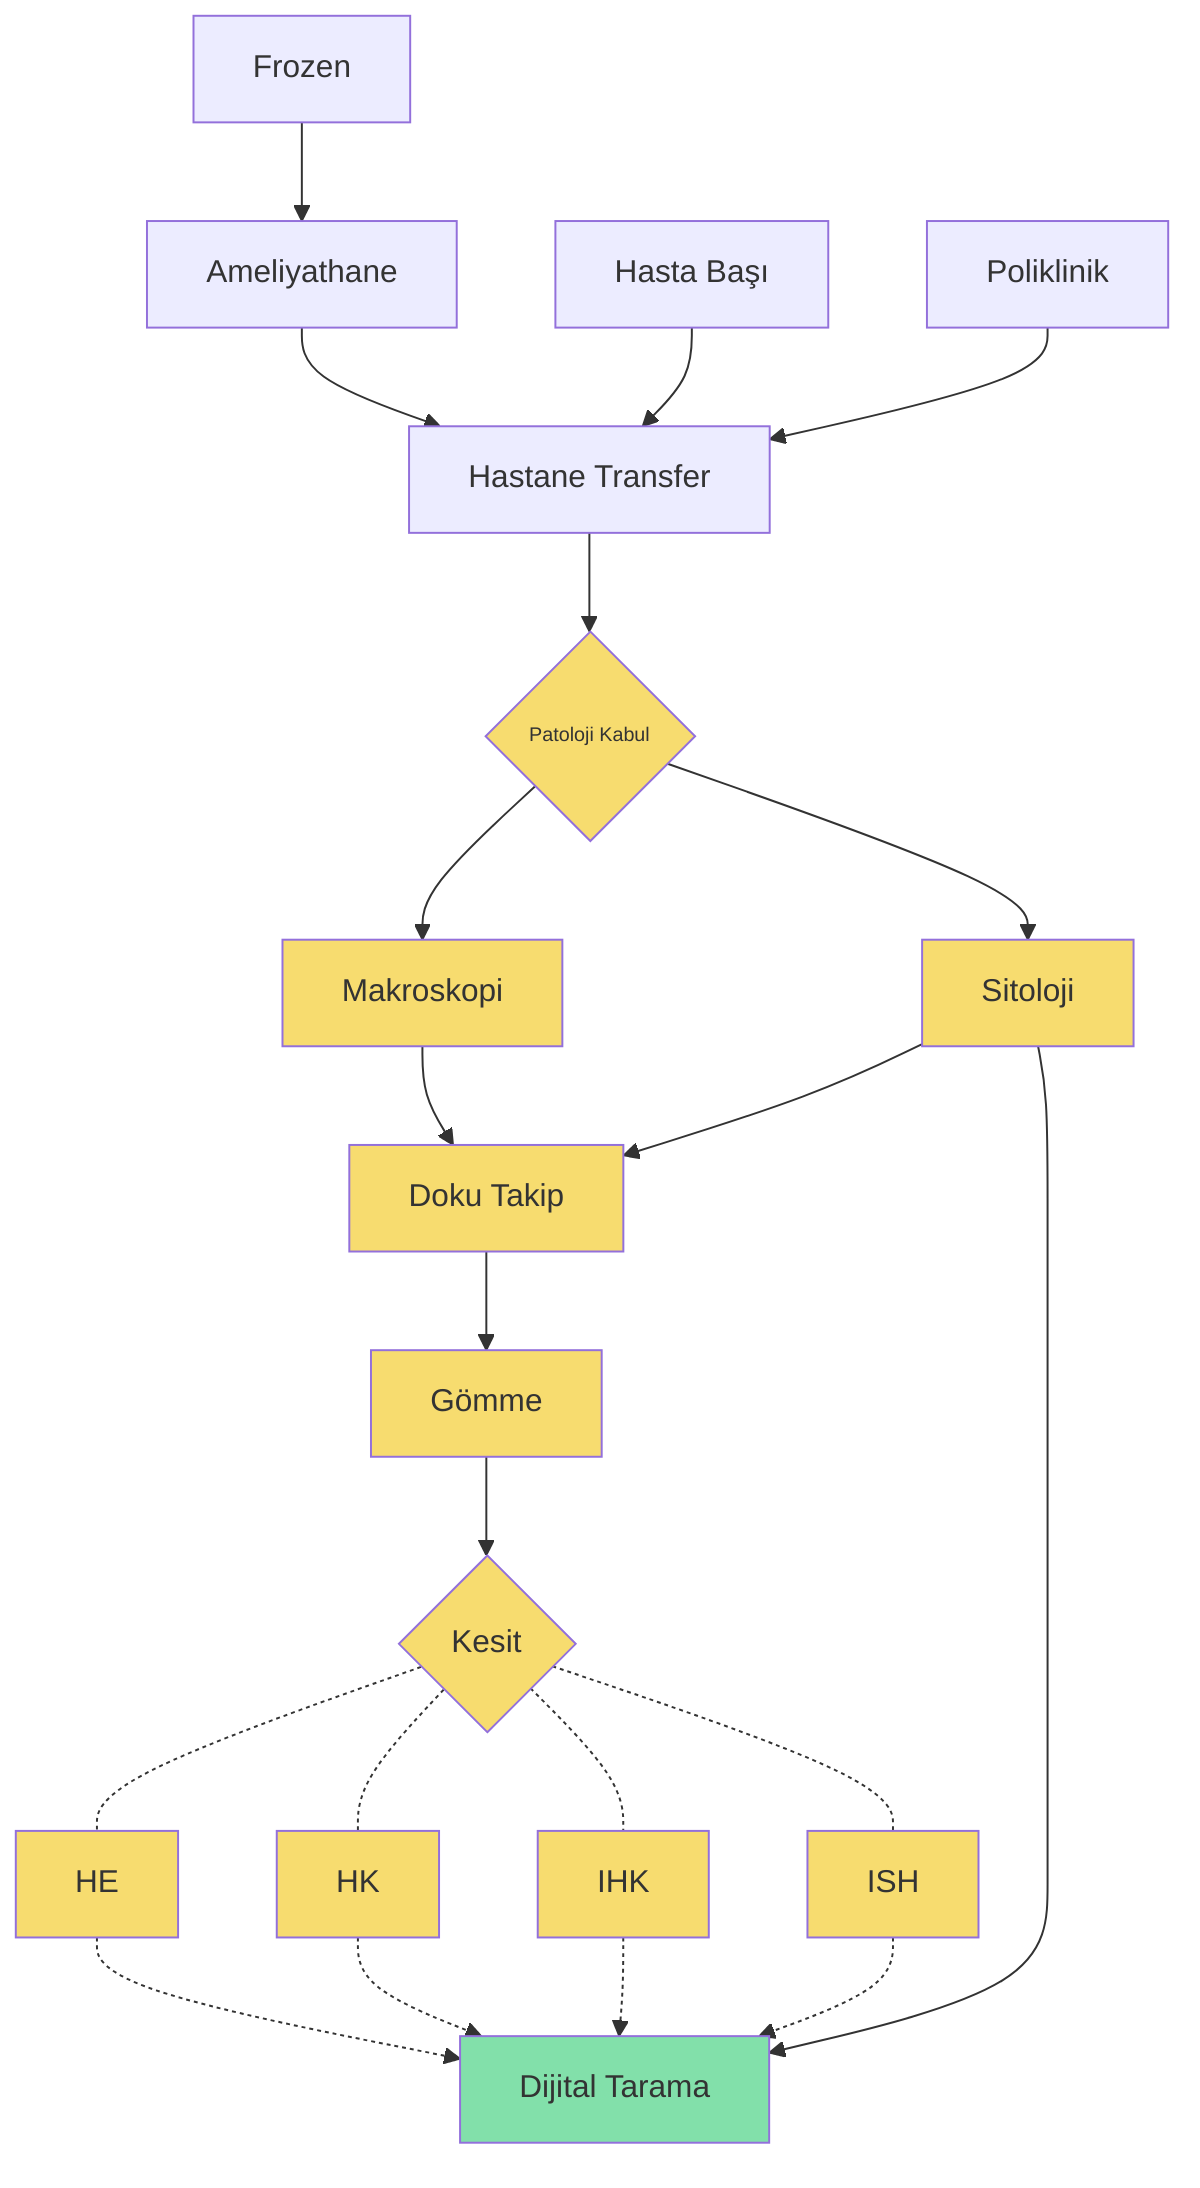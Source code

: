 flowchart TB
style PatolojiKabul fill:#F7DC6F, font-size:10px
style Makroskopi fill:#F7DC6F
style Sitoloji fill:#F7DC6F
style DokuTakip fill:#F7DC6F
style Gomme fill:#F7DC6F
style Kesit fill:#F7DC6F
style Tarama fill:#82E0AA
style HE fill:#F7DC6F
style HK fill:#F7DC6F
style IHK fill:#F7DC6F
style ISH fill:#F7DC6F
Frozen[Frozen] --> Ameliyathane[Ameliyathane]
Ameliyathane[Ameliyathane] --> Transfer[Hastane Transfer]
HastaBasi[Hasta Başı] --> Transfer[Hastane Transfer]
Poliklinik[Poliklinik] --> Transfer[Hastane Transfer]
Transfer[Hastane Transfer] --> PatolojiKabul{Patoloji Kabul}
PatolojiKabul{Patoloji Kabul} --> Makroskopi[Makroskopi]
PatolojiKabul{Patoloji Kabul} --> Sitoloji[Sitoloji]
Makroskopi[Makroskopi] --> DokuTakip[Doku Takip]
Sitoloji[Sitoloji] --> DokuTakip[Doku Takip]
DokuTakip[Doku Takip] --> Gomme[Gömme]
Gomme[Gömme] --> Kesit{Kesit}
Kesit{Kesit} -.-HE-.-> Tarama[Dijital Tarama]
Kesit{Kesit} -.- HK-.-> Tarama[Dijital Tarama]
Kesit{Kesit} -.- IHK-.-> Tarama[Dijital Tarama]
Kesit{Kesit} -.- ISH-.-> Tarama[Dijital Tarama]
Sitoloji[Sitoloji] --> Tarama[Dijital Tarama]